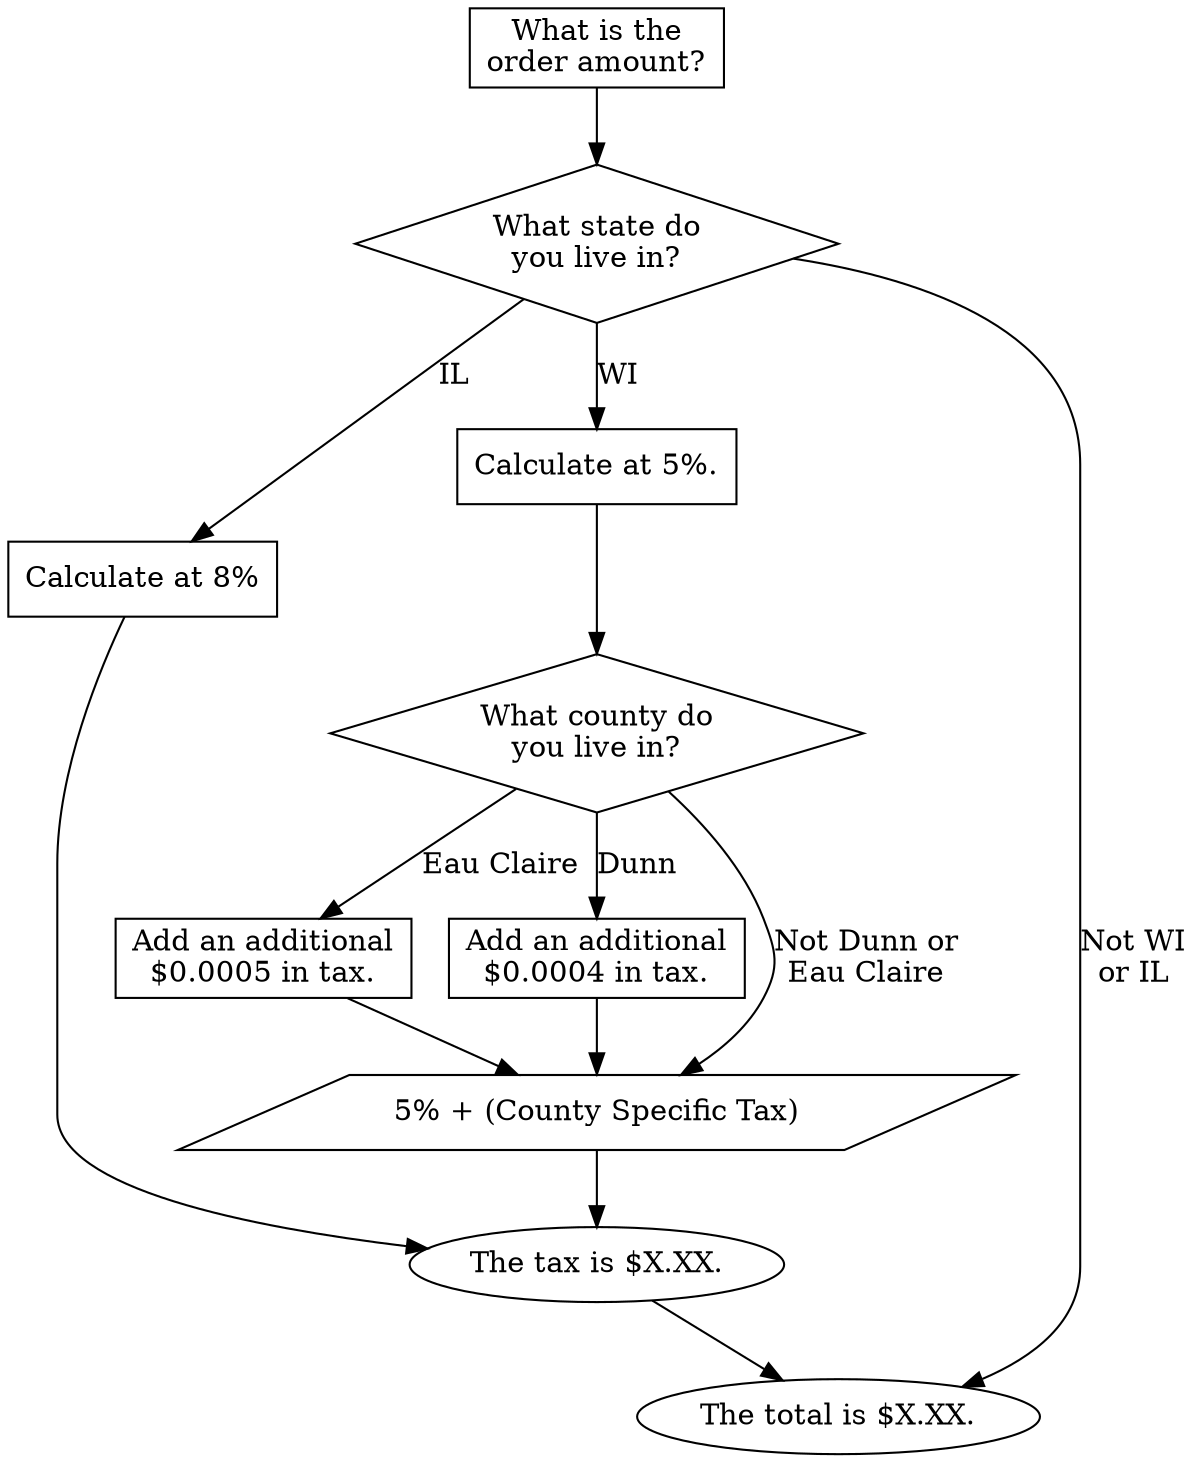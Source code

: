 digraph mstc{
  ask_order_amt [shape=box, label="What is the\norder amount?"]
  ask_state [shape=diamond, label="What state do\nyou live in?"]

  illinois_tax [shape=box, label="Calculate at 8%"]
  
  wisconsin_base [shape=box, label="Calculate at 5%."]
  ask_county [shape=diamond, label="What county do\nyou live in?"]
  eau_claire_tax [shape=box, label="Add an additional\n$0.0005 in tax."]
  dunn_tax [shape=box, label="Add an additional\n$0.0004 in tax."]
  wisconsin_tax [shape=parallelogram, label="5% + (County Specific Tax)"]

  print_tax [shape=ellipse, label="The tax is $X.XX."]
  print_total [shape=ellipse, label="The total is $X.XX."]

  ask_order_amt -> ask_state

  ask_state -> print_total [label="Not WI\nor IL"]

  ask_state -> illinois_tax [label="IL"]
  illinois_tax -> print_tax

  ask_state -> wisconsin_base [label="WI"]
  wisconsin_base -> ask_county
  ask_county -> wisconsin_tax [label="Not Dunn or\nEau Claire"]
  ask_county -> eau_claire_tax [label="Eau Claire"]
  ask_county -> dunn_tax [label="Dunn"]
  eau_claire_tax -> wisconsin_tax
  dunn_tax -> wisconsin_tax
  wisconsin_tax -> print_tax

  print_tax -> print_total
}
